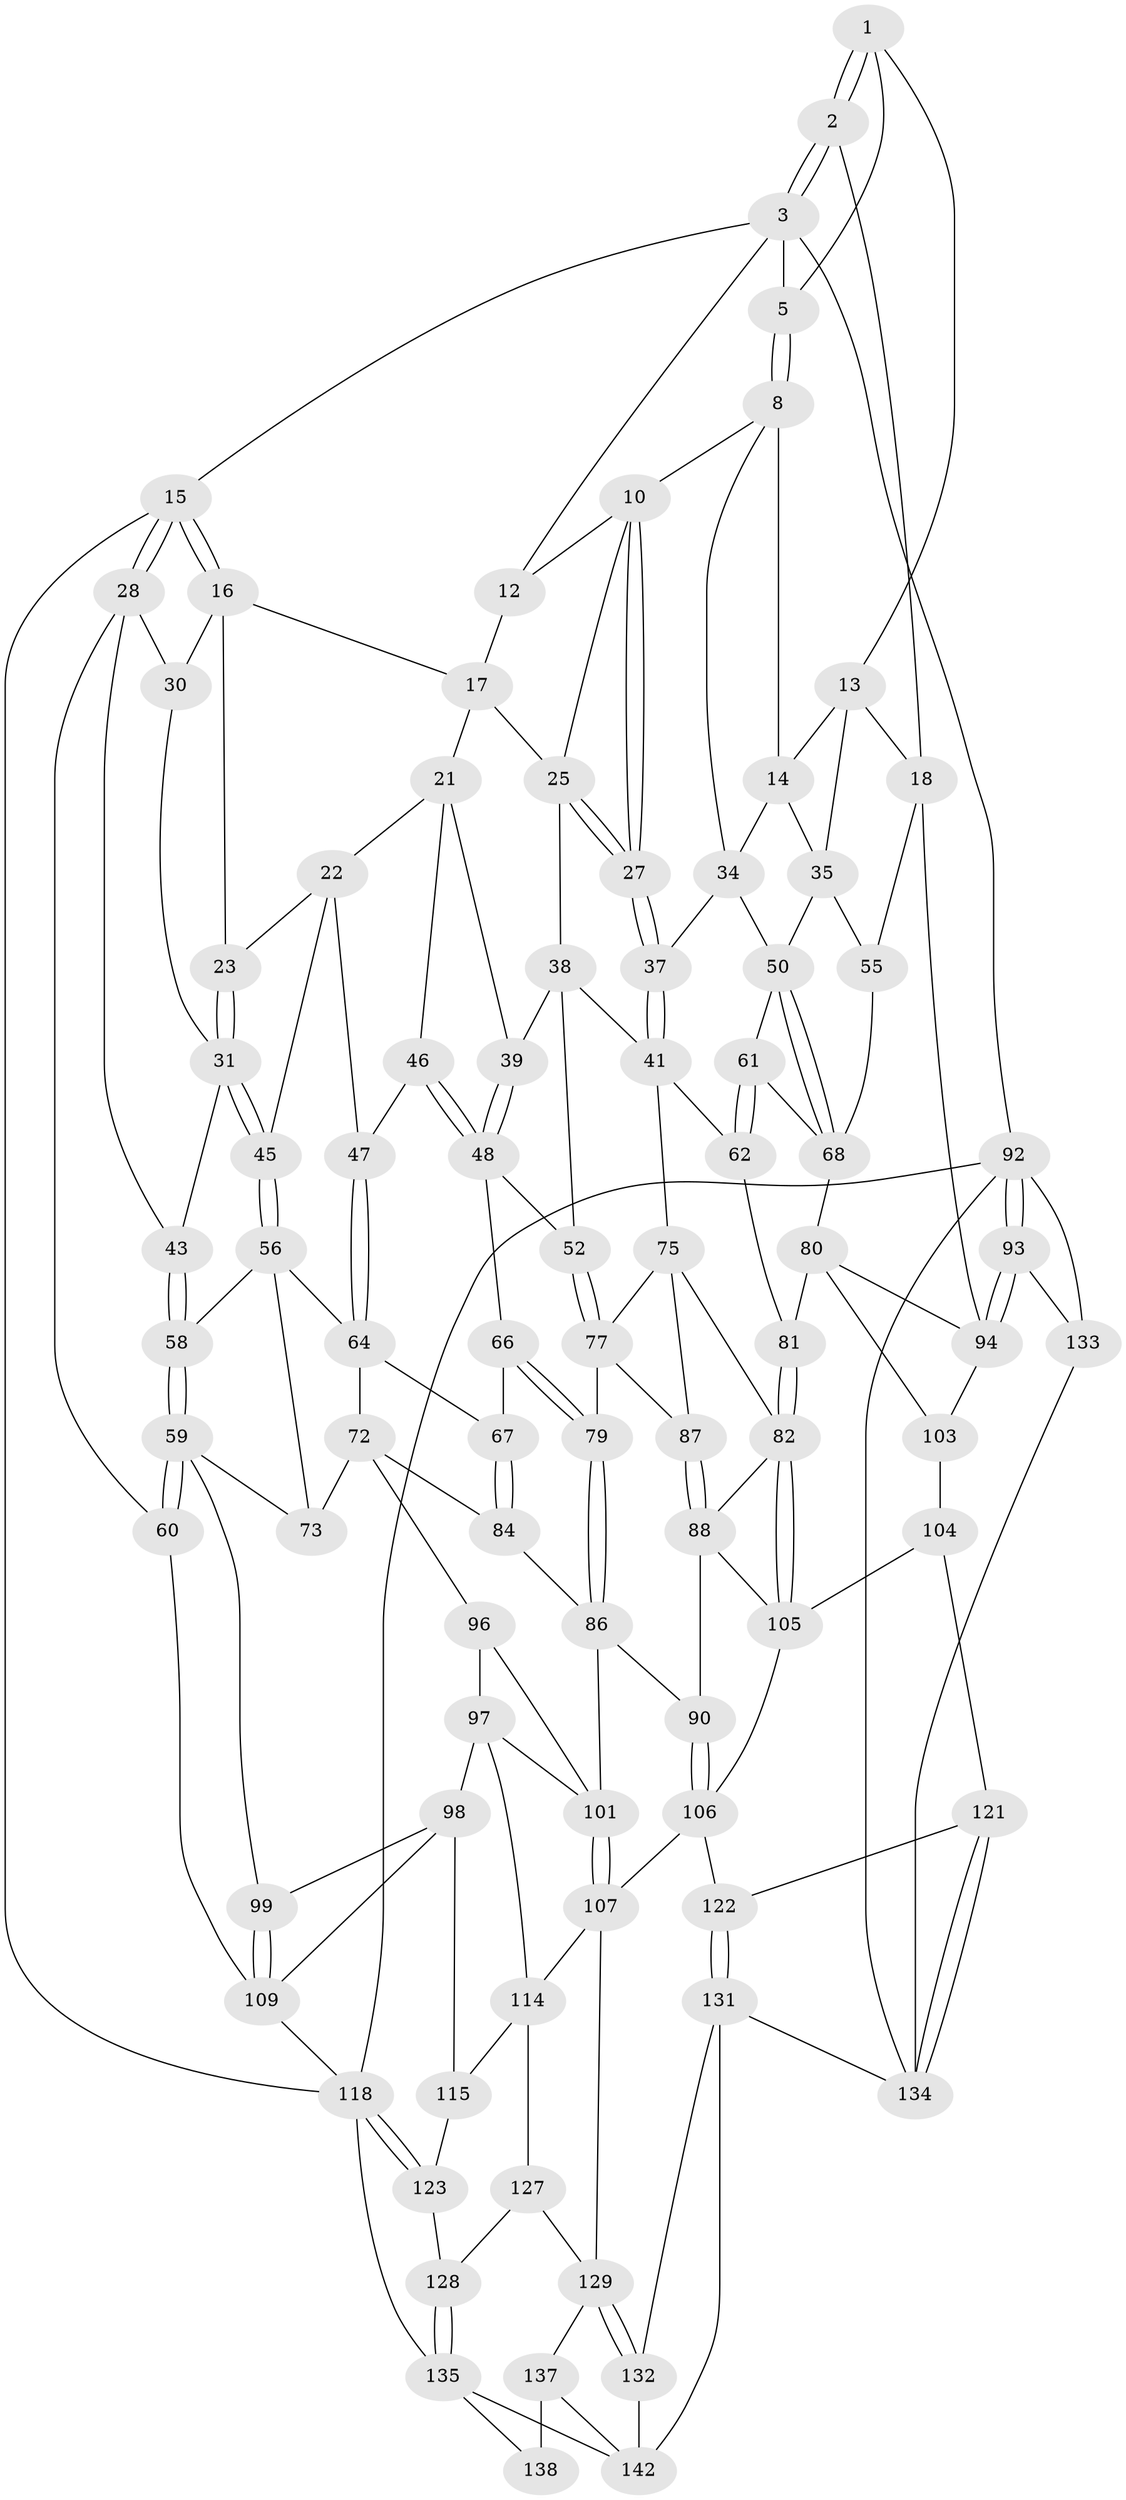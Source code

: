 // original degree distribution, {3: 0.013888888888888888, 5: 0.5555555555555556, 6: 0.20833333333333334, 4: 0.2222222222222222}
// Generated by graph-tools (version 1.1) at 2025/11/02/27/25 16:11:51]
// undirected, 89 vertices, 195 edges
graph export_dot {
graph [start="1"]
  node [color=gray90,style=filled];
  1 [pos="+1+0.05645036214426486",super="+7"];
  2 [pos="+1+0.11956109313972976"];
  3 [pos="+1+0",super="+4"];
  5 [pos="+0.8816355245459271+0",super="+6"];
  8 [pos="+0.8826153063116067+0.07712722722090118",super="+9"];
  10 [pos="+0.716148960913629+0.06601788853067757",super="+11"];
  12 [pos="+0.6604781760647247+0"];
  13 [pos="+0.9338281424274176+0.11549449730779673",super="+19"];
  14 [pos="+0.9004146511822636+0.10979000811878364",super="+33"];
  15 [pos="+0+0"];
  16 [pos="+0.2561219430923489+0",super="+24"];
  17 [pos="+0.48776004859400435+0",super="+20"];
  18 [pos="+1+0.19454791234697377",super="+54"];
  21 [pos="+0.4466818176726445+0.13980276023839042",super="+40"];
  22 [pos="+0.3794838666980089+0.15815900742013672",super="+44"];
  23 [pos="+0.31575912386540494+0.1354640793116148"];
  25 [pos="+0.6147099236813085+0.10863776160656512",super="+26"];
  27 [pos="+0.6728300390736076+0.17504625860223472"];
  28 [pos="+0+0.08083702445797224",super="+29"];
  30 [pos="+0.2109917480596602+0.02653581115578442"];
  31 [pos="+0.2566948832307174+0.2335322689721167",super="+32"];
  34 [pos="+0.7830588215774469+0.18361998456051926",super="+36"];
  35 [pos="+0.8998081718028049+0.2186975819724344",super="+49"];
  37 [pos="+0.6675941912700029+0.24756704079535474"];
  38 [pos="+0.5817321939116569+0.20031641285624047",super="+42"];
  39 [pos="+0.480126773008996+0.18045708998395985"];
  41 [pos="+0.6485445656439898+0.264503694954764",super="+63"];
  43 [pos="+0.10766113188362644+0.22647397692183804"];
  45 [pos="+0.25308617044509624+0.25443795836576455"];
  46 [pos="+0.4210574934980093+0.2616180260494406"];
  47 [pos="+0.3789274448278321+0.2715932507219001"];
  48 [pos="+0.4930730906433097+0.28870975690290807",super="+53"];
  50 [pos="+0.8822394339666025+0.2737627315308261",super="+51"];
  52 [pos="+0.5494848060039088+0.3205830310739768"];
  55 [pos="+1+0.34231280746252"];
  56 [pos="+0.2470134180331256+0.26158344416035645",super="+57"];
  58 [pos="+0.13415104414643353+0.2761543711230577"];
  59 [pos="+0.014013228014029001+0.4216218113192952",super="+74"];
  60 [pos="+0+0.4142509348598545"];
  61 [pos="+0.8029436402750704+0.2905974387536111",super="+69"];
  62 [pos="+0.7433454905471686+0.361573964800999",super="+71"];
  64 [pos="+0.38048076447760426+0.3607275876871848",super="+65"];
  66 [pos="+0.4607304477793799+0.36493587717246906"];
  67 [pos="+0.43841776160605783+0.37445934296635136"];
  68 [pos="+0.8854385515415768+0.35343019469617476",super="+70"];
  72 [pos="+0.2941684724655886+0.4235967331536759",super="+85"];
  73 [pos="+0.21893016477092092+0.4298478925319433"];
  75 [pos="+0.6756196052253863+0.4021907077534554",super="+76"];
  77 [pos="+0.5696915661913486+0.39614849347661596",super="+78"];
  79 [pos="+0.5309368982560178+0.45781004148093857"];
  80 [pos="+0.8850844605555345+0.4635845628124352",super="+100"];
  81 [pos="+0.8191522896771929+0.4713828721762734"];
  82 [pos="+0.7928269827437096+0.4932538285553969",super="+83"];
  84 [pos="+0.4469303605715918+0.486871780976536"];
  86 [pos="+0.4752002164064784+0.4959461612485502",super="+91"];
  87 [pos="+0.5778119047064937+0.4645067566756021"];
  88 [pos="+0.6254236043477336+0.517884295413251",super="+89"];
  90 [pos="+0.4962690655740676+0.5305973816279754"];
  92 [pos="+1+1",super="+143"];
  93 [pos="+1+1"];
  94 [pos="+1+0.7968584863238828",super="+95"];
  96 [pos="+0.33214588760794256+0.5745882076717186"];
  97 [pos="+0.1780089193666546+0.5696631565613532",super="+113"];
  98 [pos="+0.1329444367071757+0.5401268863151174",super="+112"];
  99 [pos="+0.12289390580603399+0.5263412606501428"];
  101 [pos="+0.3876173234893445+0.6862220533902135",super="+102"];
  103 [pos="+0.9211346742181304+0.5925419717893191",super="+117"];
  104 [pos="+0.8419573686091733+0.6328715756127511",super="+120"];
  105 [pos="+0.7832569698111738+0.5340440890836388",super="+108"];
  106 [pos="+0.4978256075140772+0.6984385569724656",super="+111"];
  107 [pos="+0.3951170664879652+0.7000169963918533",super="+125"];
  109 [pos="+0.012692721072590708+0.6272450671264113",super="+110"];
  114 [pos="+0.18825535763326548+0.6828617798658719",super="+126"];
  115 [pos="+0.12877420695683808+0.6848397741997667",super="+116"];
  118 [pos="+0+0.8115685274857446",super="+119"];
  121 [pos="+0.7622963044204611+0.7746662362681814"];
  122 [pos="+0.6431346859840678+0.7521552733652489"];
  123 [pos="+0+0.8025849273706095",super="+124"];
  127 [pos="+0.21089829476043753+0.7629707436950329"];
  128 [pos="+0.13394389425550812+0.834683361168621"];
  129 [pos="+0.3566056594491911+0.8789406771327875",super="+130"];
  131 [pos="+0.6040632070575773+0.8529003936216877",super="+140"];
  132 [pos="+0.4008812059529298+0.9288508843612185"];
  133 [pos="+0.8042922317411947+0.8769358795572387"];
  134 [pos="+0.7842748109919012+0.8456949381226212",super="+139"];
  135 [pos="+0.14152125072596775+0.8478565964076812",super="+136"];
  137 [pos="+0.28571219649819735+0.8987188799942168",super="+141"];
  138 [pos="+0.16664569072413238+0.8687836396574268"];
  142 [pos="+0.16922085793799338+1",super="+144"];
  1 -- 2;
  1 -- 2;
  1 -- 13;
  1 -- 5;
  2 -- 3;
  2 -- 3;
  2 -- 18;
  3 -- 15;
  3 -- 92;
  3 -- 12;
  3 -- 5;
  5 -- 8;
  5 -- 8;
  8 -- 14;
  8 -- 10;
  8 -- 34;
  10 -- 27;
  10 -- 27;
  10 -- 25;
  10 -- 12;
  12 -- 17;
  13 -- 14;
  13 -- 18;
  13 -- 35;
  14 -- 34;
  14 -- 35;
  15 -- 16;
  15 -- 16;
  15 -- 28;
  15 -- 28;
  15 -- 118;
  16 -- 17;
  16 -- 30;
  16 -- 23;
  17 -- 21;
  17 -- 25;
  18 -- 55;
  18 -- 94;
  21 -- 22;
  21 -- 46;
  21 -- 39;
  22 -- 23;
  22 -- 45;
  22 -- 47;
  23 -- 31;
  23 -- 31;
  25 -- 27;
  25 -- 27;
  25 -- 38;
  27 -- 37;
  27 -- 37;
  28 -- 60;
  28 -- 43;
  28 -- 30;
  30 -- 31;
  31 -- 45;
  31 -- 45;
  31 -- 43;
  34 -- 37;
  34 -- 50;
  35 -- 50;
  35 -- 55;
  37 -- 41;
  37 -- 41;
  38 -- 39;
  38 -- 41;
  38 -- 52;
  39 -- 48;
  39 -- 48;
  41 -- 75;
  41 -- 62;
  43 -- 58;
  43 -- 58;
  45 -- 56;
  45 -- 56;
  46 -- 47;
  46 -- 48;
  46 -- 48;
  47 -- 64;
  47 -- 64;
  48 -- 66;
  48 -- 52;
  50 -- 68;
  50 -- 68;
  50 -- 61;
  52 -- 77;
  52 -- 77;
  55 -- 68;
  56 -- 73;
  56 -- 58;
  56 -- 64;
  58 -- 59;
  58 -- 59;
  59 -- 60;
  59 -- 60;
  59 -- 99;
  59 -- 73;
  60 -- 109;
  61 -- 62 [weight=2];
  61 -- 62;
  61 -- 68;
  62 -- 81;
  64 -- 67;
  64 -- 72;
  66 -- 67;
  66 -- 79;
  66 -- 79;
  67 -- 84;
  67 -- 84;
  68 -- 80;
  72 -- 73;
  72 -- 84;
  72 -- 96;
  75 -- 77;
  75 -- 87;
  75 -- 82;
  77 -- 79;
  77 -- 87;
  79 -- 86;
  79 -- 86;
  80 -- 81;
  80 -- 94;
  80 -- 103;
  81 -- 82;
  81 -- 82;
  82 -- 105;
  82 -- 105;
  82 -- 88;
  84 -- 86;
  86 -- 90;
  86 -- 101;
  87 -- 88;
  87 -- 88;
  88 -- 105;
  88 -- 90;
  90 -- 106;
  90 -- 106;
  92 -- 93;
  92 -- 93;
  92 -- 133;
  92 -- 134;
  92 -- 118;
  93 -- 94;
  93 -- 94;
  93 -- 133;
  94 -- 103;
  96 -- 97;
  96 -- 101;
  97 -- 98;
  97 -- 114;
  97 -- 101;
  98 -- 99;
  98 -- 115;
  98 -- 109;
  99 -- 109;
  99 -- 109;
  101 -- 107;
  101 -- 107;
  103 -- 104 [weight=2];
  104 -- 105;
  104 -- 121;
  105 -- 106;
  106 -- 107;
  106 -- 122;
  107 -- 129;
  107 -- 114;
  109 -- 118;
  114 -- 115;
  114 -- 127;
  115 -- 123 [weight=2];
  118 -- 123;
  118 -- 123;
  118 -- 135;
  121 -- 122;
  121 -- 134;
  121 -- 134;
  122 -- 131;
  122 -- 131;
  123 -- 128;
  127 -- 128;
  127 -- 129;
  128 -- 135;
  128 -- 135;
  129 -- 132;
  129 -- 132;
  129 -- 137;
  131 -- 132;
  131 -- 134;
  131 -- 142;
  132 -- 142;
  133 -- 134;
  135 -- 138;
  135 -- 142;
  137 -- 138 [weight=2];
  137 -- 142;
}
